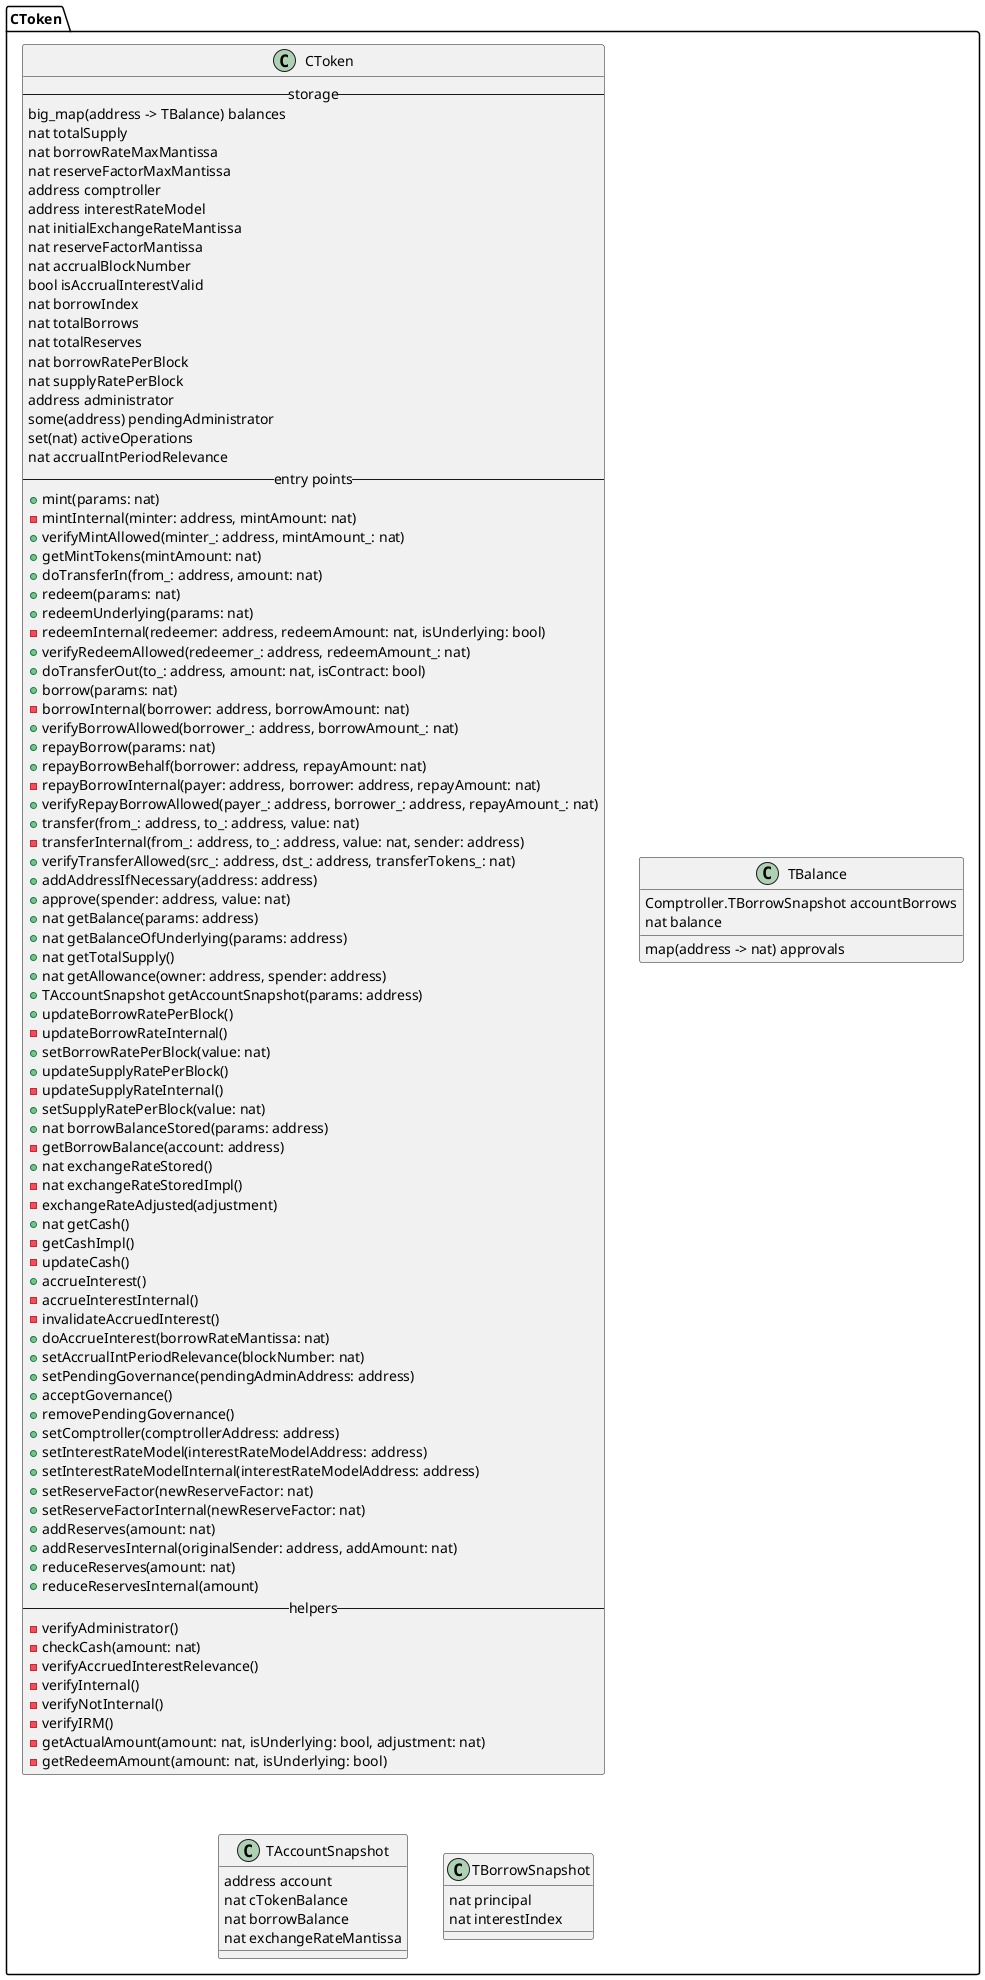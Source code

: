 @startuml
package CToken {
    class CToken {
        --storage--
        big_map(address -> TBalance) balances
        nat totalSupply
        nat borrowRateMaxMantissa
        nat reserveFactorMaxMantissa
        address comptroller
        address interestRateModel
        nat initialExchangeRateMantissa
        nat reserveFactorMantissa
        nat accrualBlockNumber
        bool isAccrualInterestValid
        nat borrowIndex
        nat totalBorrows
        nat totalReserves
        nat borrowRatePerBlock
        nat supplyRatePerBlock
        address administrator
        some(address) pendingAdministrator
        set(nat) activeOperations
        nat accrualIntPeriodRelevance
        --entry points--
        +mint(params: nat)
        -mintInternal(minter: address, mintAmount: nat)
        +verifyMintAllowed(minter_: address, mintAmount_: nat)
        +getMintTokens(mintAmount: nat)
        +doTransferIn(from_: address, amount: nat)
        +redeem(params: nat)
        +redeemUnderlying(params: nat)
        -redeemInternal(redeemer: address, redeemAmount: nat, isUnderlying: bool)
        +verifyRedeemAllowed(redeemer_: address, redeemAmount_: nat)
        +doTransferOut(to_: address, amount: nat, isContract: bool)
        +borrow(params: nat)
        -borrowInternal(borrower: address, borrowAmount: nat)
        +verifyBorrowAllowed(borrower_: address, borrowAmount_: nat)
        +repayBorrow(params: nat)
        +repayBorrowBehalf(borrower: address, repayAmount: nat)
        -repayBorrowInternal(payer: address, borrower: address, repayAmount: nat)
        +verifyRepayBorrowAllowed(payer_: address, borrower_: address, repayAmount_: nat)
        +transfer(from_: address, to_: address, value: nat)
        -transferInternal(from_: address, to_: address, value: nat, sender: address)
        +verifyTransferAllowed(src_: address, dst_: address, transferTokens_: nat)
        +addAddressIfNecessary(address: address)
        +approve(spender: address, value: nat)
        +nat getBalance(params: address)
        +nat getBalanceOfUnderlying(params: address)
        +nat getTotalSupply()
        +nat getAllowance(owner: address, spender: address)
        +TAccountSnapshot getAccountSnapshot(params: address)
        +updateBorrowRatePerBlock()
        -updateBorrowRateInternal()
        +setBorrowRatePerBlock(value: nat)
        +updateSupplyRatePerBlock()
        -updateSupplyRateInternal()
        +setSupplyRatePerBlock(value: nat)
        +nat borrowBalanceStored(params: address)
        -getBorrowBalance(account: address)
        +nat exchangeRateStored()
        -nat exchangeRateStoredImpl()
        -exchangeRateAdjusted(adjustment)
        +nat getCash()
        -getCashImpl()
        -updateCash()
        +accrueInterest()
        -accrueInterestInternal()
        -invalidateAccruedInterest()
        +doAccrueInterest(borrowRateMantissa: nat)
        +setAccrualIntPeriodRelevance(blockNumber: nat)
        +setPendingGovernance(pendingAdminAddress: address)
        +acceptGovernance()
        +removePendingGovernance()
        +setComptroller(comptrollerAddress: address)
        +setInterestRateModel(interestRateModelAddress: address)
        +setInterestRateModelInternal(interestRateModelAddress: address)
        +setReserveFactor(newReserveFactor: nat)
        +setReserveFactorInternal(newReserveFactor: nat)
        +addReserves(amount: nat)
        +addReservesInternal(originalSender: address, addAmount: nat)
        +reduceReserves(amount: nat)
        +reduceReservesInternal(amount)
        --helpers--
        -verifyAdministrator()
        -checkCash(amount: nat)
        -verifyAccruedInterestRelevance()
        -verifyInternal()
        -verifyNotInternal()
        -verifyIRM()
        -getActualAmount(amount: nat, isUnderlying: bool, adjustment: nat)
        -getRedeemAmount(amount: nat, isUnderlying: bool)
    }

    class TBalance {
        map(address -> nat) approvals
        Comptroller.TBorrowSnapshot accountBorrows
        nat balance

    }
    class TAccountSnapshot {
        address account
        nat cTokenBalance
        nat borrowBalance
        nat exchangeRateMantissa
    }
    class TBorrowSnapshot {
        nat principal
        nat interestIndex
    }
}
@enduml
